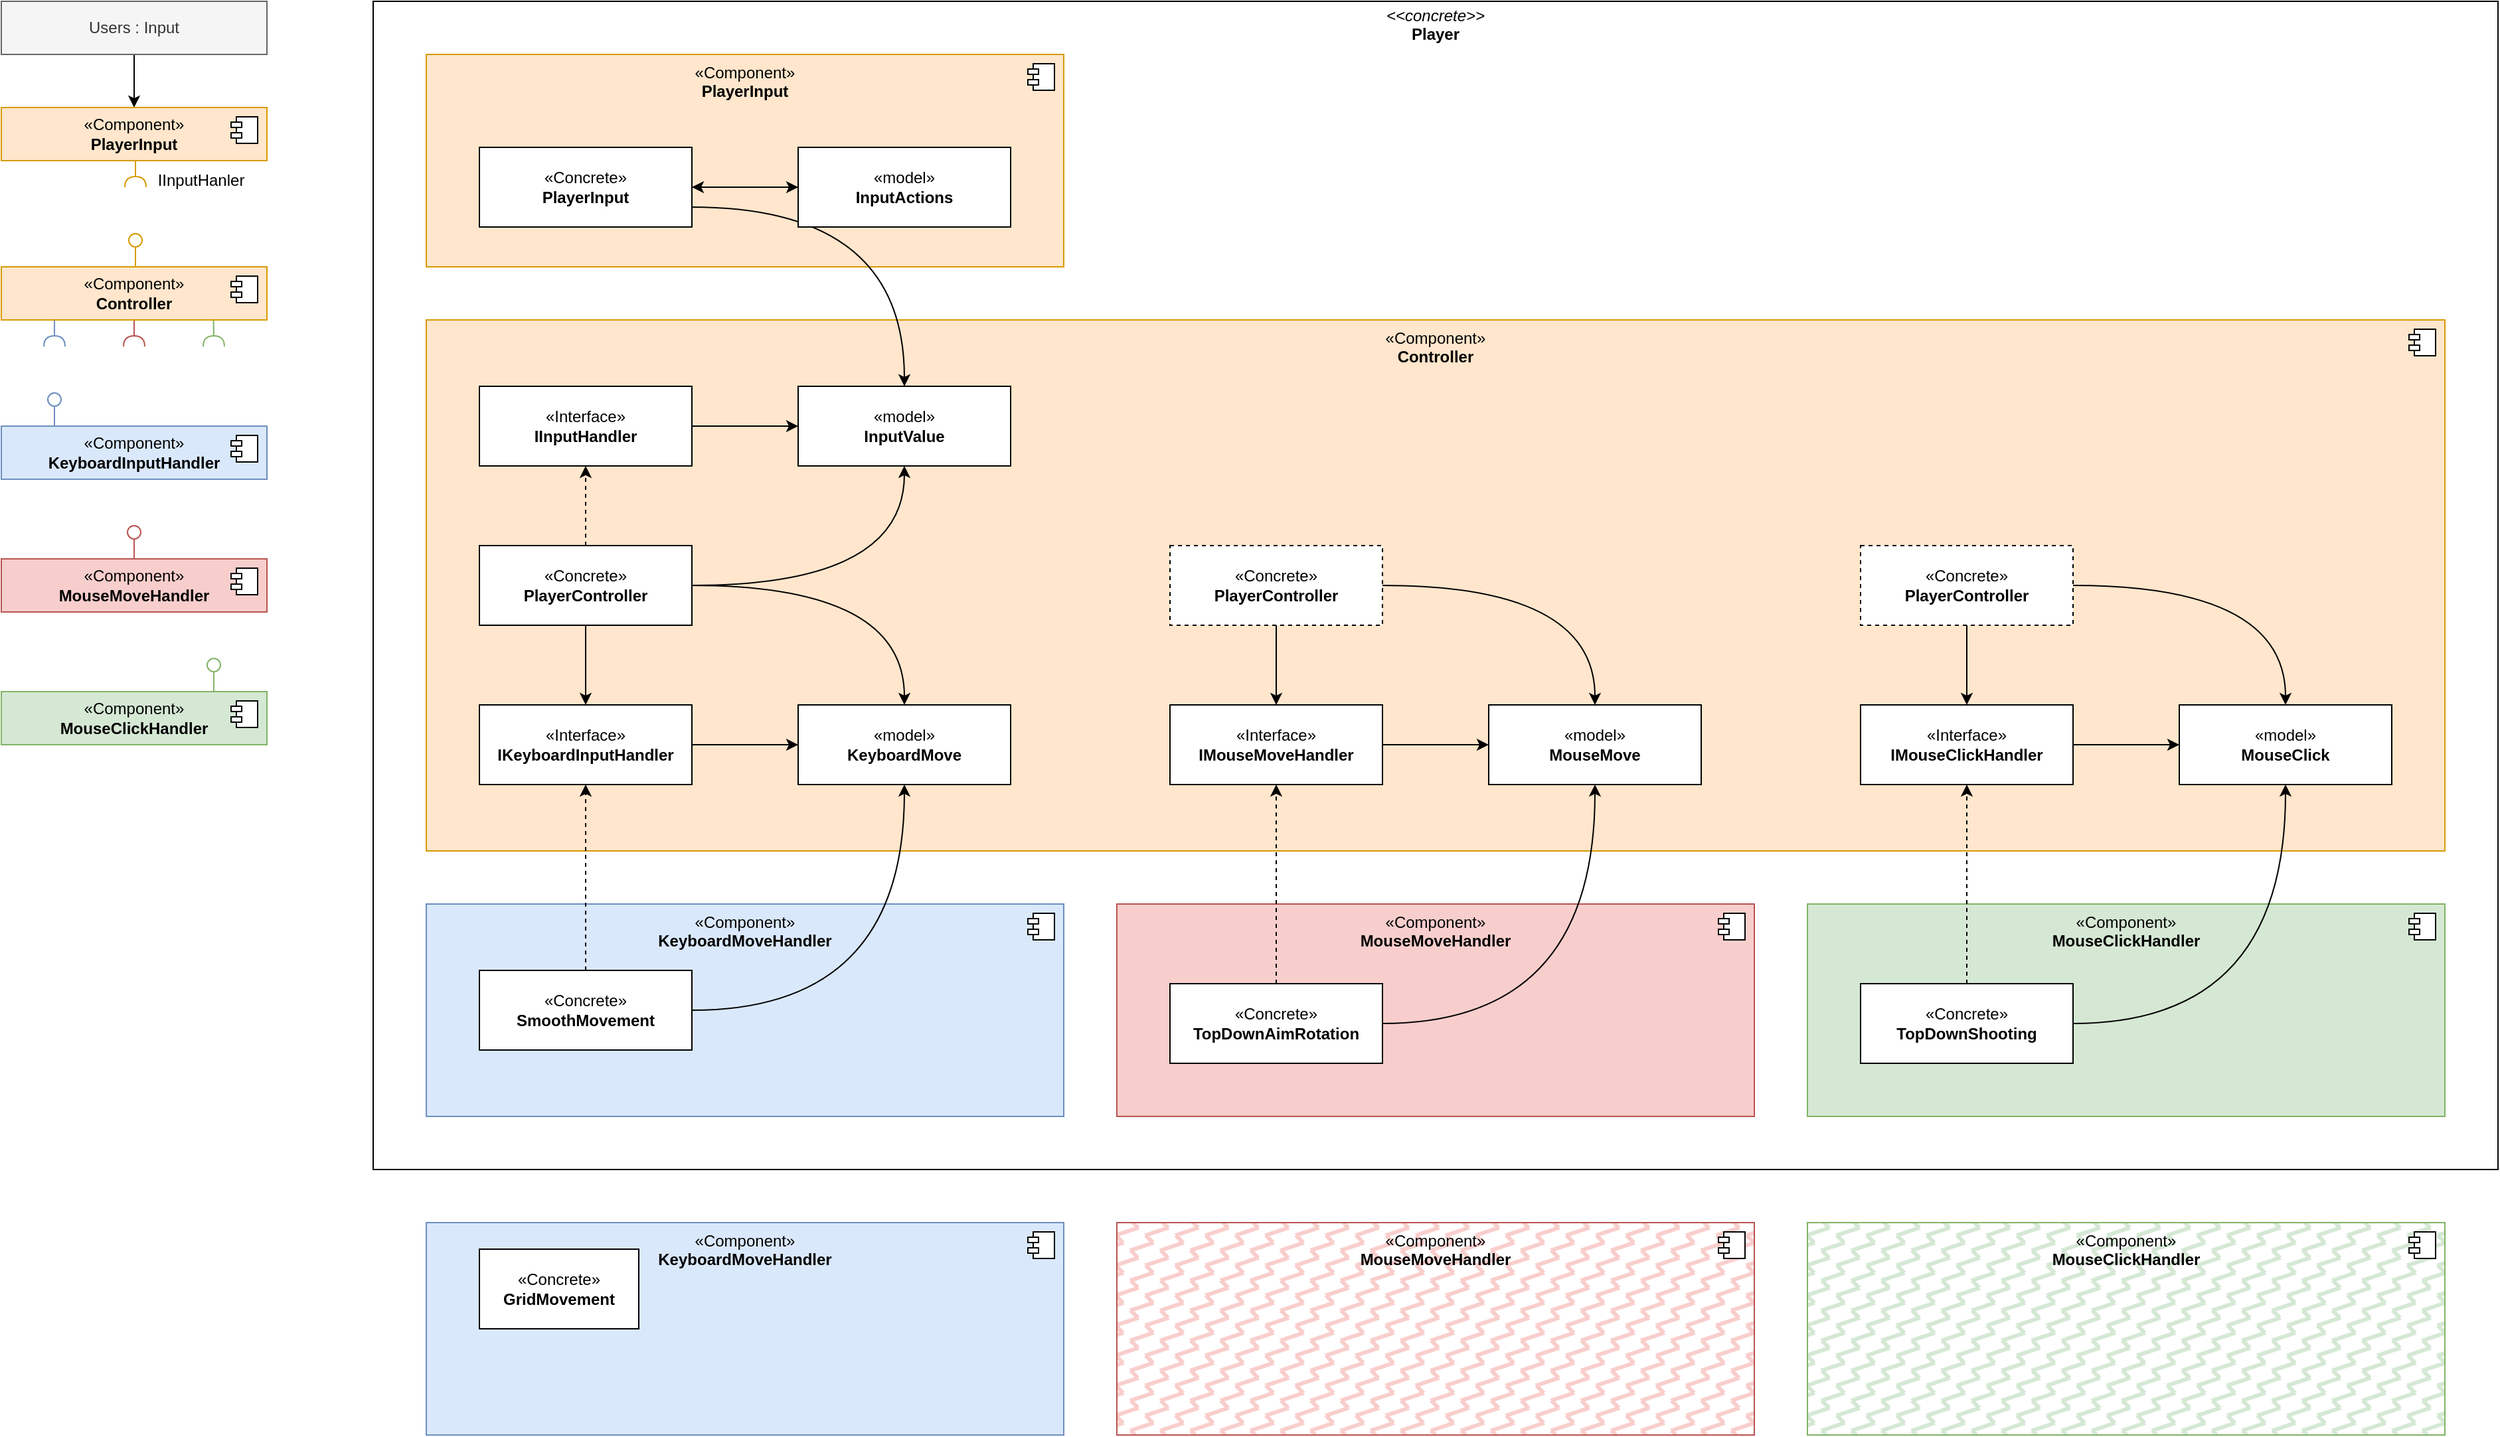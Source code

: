 <mxfile version="21.7.2" type="github">
  <diagram name="페이지-1" id="zbxW8SXZaUEsaQNp13DO">
    <mxGraphModel dx="1580" dy="847" grid="1" gridSize="10" guides="1" tooltips="1" connect="1" arrows="1" fold="1" page="1" pageScale="1" pageWidth="827" pageHeight="1169" math="0" shadow="0">
      <root>
        <mxCell id="0" />
        <mxCell id="1" parent="0" />
        <mxCell id="1lFtdwW7nYMoII0ZGkiB-70" value="&lt;p style=&quot;margin:0px;margin-top:4px;text-align:center;&quot;&gt;&lt;i&gt;&amp;lt;&amp;lt;concrete&amp;gt;&amp;gt;&lt;/i&gt;&lt;br&gt;&lt;b&gt;Player&lt;/b&gt;&lt;/p&gt;&lt;p style=&quot;margin:0px;margin-left:4px;&quot;&gt;&lt;br&gt;&lt;/p&gt;" style="verticalAlign=top;align=left;overflow=fill;fontSize=12;fontFamily=Helvetica;html=1;whiteSpace=wrap;fillStyle=zigzag-line;" parent="1" vertex="1">
          <mxGeometry x="320" y="40" width="1600" height="880" as="geometry" />
        </mxCell>
        <mxCell id="1lFtdwW7nYMoII0ZGkiB-17" style="edgeStyle=orthogonalEdgeStyle;rounded=0;orthogonalLoop=1;jettySize=auto;html=1;exitX=0.5;exitY=1;exitDx=0;exitDy=0;entryX=0.5;entryY=0;entryDx=0;entryDy=0;" parent="1" source="1lFtdwW7nYMoII0ZGkiB-1" edge="1">
          <mxGeometry relative="1" as="geometry">
            <mxPoint x="140" y="120" as="targetPoint" />
          </mxGeometry>
        </mxCell>
        <mxCell id="1lFtdwW7nYMoII0ZGkiB-1" value="Users : Input" style="rounded=0;whiteSpace=wrap;html=1;fillColor=#f5f5f5;fontColor=#333333;strokeColor=#666666;" parent="1" vertex="1">
          <mxGeometry x="40" y="40" width="200" height="40" as="geometry" />
        </mxCell>
        <mxCell id="1lFtdwW7nYMoII0ZGkiB-32" value="" style="rounded=0;orthogonalLoop=1;jettySize=auto;html=1;endArrow=halfCircle;endFill=0;endSize=6;strokeWidth=1;sketch=0;fontSize=12;curved=1;fillColor=#dae8fc;strokeColor=#6c8ebf;" parent="1" edge="1">
          <mxGeometry relative="1" as="geometry">
            <mxPoint x="80" y="280" as="sourcePoint" />
            <mxPoint x="80" y="300" as="targetPoint" />
          </mxGeometry>
        </mxCell>
        <mxCell id="1lFtdwW7nYMoII0ZGkiB-34" value="" style="rounded=0;orthogonalLoop=1;jettySize=auto;html=1;endArrow=halfCircle;endFill=0;endSize=6;strokeWidth=1;sketch=0;fontSize=12;curved=1;exitX=0.5;exitY=1;exitDx=0;exitDy=0;fillColor=#f8cecc;strokeColor=#b85450;" parent="1" edge="1">
          <mxGeometry relative="1" as="geometry">
            <mxPoint x="140" y="280" as="sourcePoint" />
            <mxPoint x="140" y="300" as="targetPoint" />
          </mxGeometry>
        </mxCell>
        <mxCell id="1lFtdwW7nYMoII0ZGkiB-35" value="" style="rounded=0;orthogonalLoop=1;jettySize=auto;html=1;endArrow=halfCircle;endFill=0;endSize=6;strokeWidth=1;sketch=0;fontSize=12;curved=1;exitX=0.799;exitY=0.991;exitDx=0;exitDy=0;exitPerimeter=0;fillColor=#d5e8d4;strokeColor=#82b366;" parent="1" source="1lFtdwW7nYMoII0ZGkiB-78" edge="1">
          <mxGeometry relative="1" as="geometry">
            <mxPoint x="199.8" y="279.64" as="sourcePoint" />
            <mxPoint x="200" y="300" as="targetPoint" />
          </mxGeometry>
        </mxCell>
        <mxCell id="1lFtdwW7nYMoII0ZGkiB-36" value="«Component»&lt;br style=&quot;border-color: var(--border-color);&quot;&gt;&lt;b&gt;KeyboardInputHandler&lt;/b&gt;" style="html=1;dropTarget=0;whiteSpace=wrap;fillColor=#dae8fc;strokeColor=#6c8ebf;" parent="1" vertex="1">
          <mxGeometry x="40" y="360" width="200" height="40" as="geometry" />
        </mxCell>
        <mxCell id="1lFtdwW7nYMoII0ZGkiB-37" value="" style="shape=module;jettyWidth=8;jettyHeight=4;" parent="1lFtdwW7nYMoII0ZGkiB-36" vertex="1">
          <mxGeometry x="1" width="20" height="20" relative="1" as="geometry">
            <mxPoint x="-27" y="7" as="offset" />
          </mxGeometry>
        </mxCell>
        <mxCell id="1lFtdwW7nYMoII0ZGkiB-40" value="" style="ellipse;whiteSpace=wrap;html=1;align=center;aspect=fixed;fillColor=none;strokeColor=none;resizable=0;perimeter=centerPerimeter;rotatable=0;allowArrows=0;points=[];outlineConnect=1;" parent="1" vertex="1">
          <mxGeometry x="110" y="320" width="10" height="10" as="geometry" />
        </mxCell>
        <mxCell id="1lFtdwW7nYMoII0ZGkiB-43" value="" style="rounded=0;orthogonalLoop=1;jettySize=auto;html=1;endArrow=oval;endFill=0;sketch=0;sourcePerimeterSpacing=0;targetPerimeterSpacing=0;endSize=10;exitX=0.2;exitY=0.011;exitDx=0;exitDy=0;exitPerimeter=0;fillColor=#dae8fc;strokeColor=#6c8ebf;" parent="1" source="1lFtdwW7nYMoII0ZGkiB-36" edge="1">
          <mxGeometry relative="1" as="geometry">
            <mxPoint x="210" y="365" as="sourcePoint" />
            <mxPoint x="80" y="340" as="targetPoint" />
          </mxGeometry>
        </mxCell>
        <mxCell id="1lFtdwW7nYMoII0ZGkiB-44" value="" style="ellipse;whiteSpace=wrap;html=1;align=center;aspect=fixed;fillColor=none;strokeColor=none;resizable=0;perimeter=centerPerimeter;rotatable=0;allowArrows=0;points=[];outlineConnect=1;" parent="1" vertex="1">
          <mxGeometry x="225" y="360" width="10" height="10" as="geometry" />
        </mxCell>
        <mxCell id="1lFtdwW7nYMoII0ZGkiB-74" value="«Component»&lt;br&gt;&lt;b&gt;PlayerInput&lt;/b&gt;" style="html=1;dropTarget=0;whiteSpace=wrap;fillColor=#ffe6cc;strokeColor=#d79b00;" parent="1" vertex="1">
          <mxGeometry x="40" y="120" width="200" height="40" as="geometry" />
        </mxCell>
        <mxCell id="1lFtdwW7nYMoII0ZGkiB-75" value="" style="shape=module;jettyWidth=8;jettyHeight=4;" parent="1lFtdwW7nYMoII0ZGkiB-74" vertex="1">
          <mxGeometry x="1" width="20" height="20" relative="1" as="geometry">
            <mxPoint x="-27" y="7" as="offset" />
          </mxGeometry>
        </mxCell>
        <mxCell id="1lFtdwW7nYMoII0ZGkiB-78" value="«Component»&lt;br&gt;&lt;b&gt;Controller&lt;/b&gt;" style="html=1;dropTarget=0;whiteSpace=wrap;fillColor=#ffe6cc;strokeColor=#d79b00;" parent="1" vertex="1">
          <mxGeometry x="40" y="240" width="200" height="40" as="geometry" />
        </mxCell>
        <mxCell id="1lFtdwW7nYMoII0ZGkiB-79" value="" style="shape=module;jettyWidth=8;jettyHeight=4;" parent="1lFtdwW7nYMoII0ZGkiB-78" vertex="1">
          <mxGeometry x="1" width="20" height="20" relative="1" as="geometry">
            <mxPoint x="-27" y="7" as="offset" />
          </mxGeometry>
        </mxCell>
        <mxCell id="1lFtdwW7nYMoII0ZGkiB-83" value="«Component»&lt;br&gt;&lt;b&gt;Controller&lt;br&gt;&lt;/b&gt;" style="html=1;dropTarget=0;whiteSpace=wrap;verticalAlign=top;fillStyle=auto;fillColor=#ffe6cc;strokeColor=#d79b00;" parent="1" vertex="1">
          <mxGeometry x="360" y="280" width="1520" height="400" as="geometry" />
        </mxCell>
        <mxCell id="1lFtdwW7nYMoII0ZGkiB-84" value="" style="shape=module;jettyWidth=8;jettyHeight=4;" parent="1lFtdwW7nYMoII0ZGkiB-83" vertex="1">
          <mxGeometry x="1" width="20" height="20" relative="1" as="geometry">
            <mxPoint x="-27" y="7" as="offset" />
          </mxGeometry>
        </mxCell>
        <mxCell id="1lFtdwW7nYMoII0ZGkiB-139" style="edgeStyle=orthogonalEdgeStyle;orthogonalLoop=1;jettySize=auto;html=1;entryX=0.5;entryY=0;entryDx=0;entryDy=0;curved=1;" parent="1" source="1lFtdwW7nYMoII0ZGkiB-93" target="1lFtdwW7nYMoII0ZGkiB-137" edge="1">
          <mxGeometry relative="1" as="geometry" />
        </mxCell>
        <mxCell id="1lFtdwW7nYMoII0ZGkiB-140" style="edgeStyle=orthogonalEdgeStyle;rounded=0;orthogonalLoop=1;jettySize=auto;html=1;exitX=0.5;exitY=1;exitDx=0;exitDy=0;entryX=0.5;entryY=0;entryDx=0;entryDy=0;" parent="1" source="1lFtdwW7nYMoII0ZGkiB-93" target="1lFtdwW7nYMoII0ZGkiB-138" edge="1">
          <mxGeometry relative="1" as="geometry" />
        </mxCell>
        <mxCell id="1lFtdwW7nYMoII0ZGkiB-93" value="«Concrete»&lt;br&gt;&lt;b&gt;PlayerController&lt;/b&gt;" style="html=1;dropTarget=0;whiteSpace=wrap;verticalAlign=middle;" parent="1" vertex="1">
          <mxGeometry x="400" y="450" width="160" height="60" as="geometry" />
        </mxCell>
        <mxCell id="1lFtdwW7nYMoII0ZGkiB-108" value="" style="rounded=0;orthogonalLoop=1;jettySize=auto;html=1;endArrow=halfCircle;endFill=0;endSize=6;strokeWidth=1;sketch=0;fontSize=12;curved=1;fillColor=#ffe6cc;strokeColor=#d79b00;" parent="1" edge="1">
          <mxGeometry relative="1" as="geometry">
            <mxPoint x="141" y="160" as="sourcePoint" />
            <mxPoint x="141" y="180" as="targetPoint" />
          </mxGeometry>
        </mxCell>
        <mxCell id="1lFtdwW7nYMoII0ZGkiB-109" value="" style="rounded=0;orthogonalLoop=1;jettySize=auto;html=1;endArrow=oval;endFill=0;sketch=0;sourcePerimeterSpacing=0;targetPerimeterSpacing=0;endSize=10;exitX=0.2;exitY=0.011;exitDx=0;exitDy=0;exitPerimeter=0;fillColor=#ffe6cc;strokeColor=#d79b00;" parent="1" edge="1">
          <mxGeometry relative="1" as="geometry">
            <mxPoint x="141" y="240" as="sourcePoint" />
            <mxPoint x="141" y="220" as="targetPoint" />
          </mxGeometry>
        </mxCell>
        <mxCell id="1lFtdwW7nYMoII0ZGkiB-112" value="«Component»&lt;br style=&quot;border-color: var(--border-color);&quot;&gt;&lt;b&gt;MouseMoveHandler&lt;/b&gt;" style="html=1;dropTarget=0;whiteSpace=wrap;fillColor=#f8cecc;strokeColor=#b85450;" parent="1" vertex="1">
          <mxGeometry x="40" y="460" width="200" height="40" as="geometry" />
        </mxCell>
        <mxCell id="1lFtdwW7nYMoII0ZGkiB-113" value="" style="shape=module;jettyWidth=8;jettyHeight=4;" parent="1lFtdwW7nYMoII0ZGkiB-112" vertex="1">
          <mxGeometry x="1" width="20" height="20" relative="1" as="geometry">
            <mxPoint x="-27" y="7" as="offset" />
          </mxGeometry>
        </mxCell>
        <mxCell id="1lFtdwW7nYMoII0ZGkiB-114" value="" style="rounded=0;orthogonalLoop=1;jettySize=auto;html=1;endArrow=oval;endFill=0;sketch=0;sourcePerimeterSpacing=0;targetPerimeterSpacing=0;endSize=10;exitX=0.5;exitY=0;exitDx=0;exitDy=0;fillColor=#f8cecc;strokeColor=#b85450;" parent="1" source="1lFtdwW7nYMoII0ZGkiB-112" edge="1">
          <mxGeometry relative="1" as="geometry">
            <mxPoint x="210" y="465" as="sourcePoint" />
            <mxPoint x="140" y="440" as="targetPoint" />
          </mxGeometry>
        </mxCell>
        <mxCell id="1lFtdwW7nYMoII0ZGkiB-115" value="" style="ellipse;whiteSpace=wrap;html=1;align=center;aspect=fixed;fillColor=none;strokeColor=none;resizable=0;perimeter=centerPerimeter;rotatable=0;allowArrows=0;points=[];outlineConnect=1;" parent="1" vertex="1">
          <mxGeometry x="225" y="460" width="10" height="10" as="geometry" />
        </mxCell>
        <mxCell id="1lFtdwW7nYMoII0ZGkiB-118" value="" style="rounded=0;orthogonalLoop=1;jettySize=auto;html=1;endArrow=oval;endFill=0;sketch=0;sourcePerimeterSpacing=0;targetPerimeterSpacing=0;endSize=10;fillColor=#d5e8d4;strokeColor=#82b366;exitX=0.8;exitY=0;exitDx=0;exitDy=0;exitPerimeter=0;" parent="1" source="1lFtdwW7nYMoII0ZGkiB-119" edge="1">
          <mxGeometry relative="1" as="geometry">
            <mxPoint x="230" y="540" as="sourcePoint" />
            <mxPoint x="200" y="540" as="targetPoint" />
          </mxGeometry>
        </mxCell>
        <mxCell id="1lFtdwW7nYMoII0ZGkiB-119" value="«Component»&lt;br style=&quot;border-color: var(--border-color);&quot;&gt;&lt;b&gt;MouseClickHandler&lt;/b&gt;" style="html=1;dropTarget=0;whiteSpace=wrap;fillColor=#d5e8d4;strokeColor=#82b366;" parent="1" vertex="1">
          <mxGeometry x="40" y="560" width="200" height="40" as="geometry" />
        </mxCell>
        <mxCell id="1lFtdwW7nYMoII0ZGkiB-120" value="" style="shape=module;jettyWidth=8;jettyHeight=4;" parent="1lFtdwW7nYMoII0ZGkiB-119" vertex="1">
          <mxGeometry x="1" width="20" height="20" relative="1" as="geometry">
            <mxPoint x="-27" y="7" as="offset" />
          </mxGeometry>
        </mxCell>
        <mxCell id="1lFtdwW7nYMoII0ZGkiB-122" style="edgeStyle=orthogonalEdgeStyle;rounded=0;orthogonalLoop=1;jettySize=auto;html=1;entryX=0.5;entryY=1;entryDx=0;entryDy=0;dashed=1;" parent="1" source="1lFtdwW7nYMoII0ZGkiB-93" target="1lFtdwW7nYMoII0ZGkiB-100" edge="1">
          <mxGeometry relative="1" as="geometry" />
        </mxCell>
        <mxCell id="1lFtdwW7nYMoII0ZGkiB-123" style="edgeStyle=orthogonalEdgeStyle;orthogonalLoop=1;jettySize=auto;html=1;entryX=0.5;entryY=1;entryDx=0;entryDy=0;curved=1;" parent="1" source="1lFtdwW7nYMoII0ZGkiB-93" target="1lFtdwW7nYMoII0ZGkiB-102" edge="1">
          <mxGeometry relative="1" as="geometry" />
        </mxCell>
        <mxCell id="1lFtdwW7nYMoII0ZGkiB-33" value="" style="ellipse;whiteSpace=wrap;html=1;align=center;aspect=fixed;fillColor=none;strokeColor=none;resizable=0;perimeter=centerPerimeter;rotatable=0;allowArrows=0;points=[];outlineConnect=1;" parent="1" vertex="1">
          <mxGeometry x="400" y="210" width="10" height="10" as="geometry" />
        </mxCell>
        <mxCell id="1lFtdwW7nYMoII0ZGkiB-81" value="«Component»&lt;br&gt;&lt;b&gt;PlayerInput&lt;/b&gt;" style="html=1;dropTarget=0;whiteSpace=wrap;verticalAlign=top;fillStyle=auto;fillColor=#ffe6cc;strokeColor=#d79b00;container=0;" parent="1" vertex="1">
          <mxGeometry x="360" y="80" width="480" height="160" as="geometry" />
        </mxCell>
        <mxCell id="1lFtdwW7nYMoII0ZGkiB-136" style="edgeStyle=orthogonalEdgeStyle;orthogonalLoop=1;jettySize=auto;html=1;entryX=0.5;entryY=0;entryDx=0;entryDy=0;exitX=1;exitY=0.75;exitDx=0;exitDy=0;curved=1;" parent="1" source="1lFtdwW7nYMoII0ZGkiB-91" target="1lFtdwW7nYMoII0ZGkiB-102" edge="1">
          <mxGeometry relative="1" as="geometry" />
        </mxCell>
        <mxCell id="1lFtdwW7nYMoII0ZGkiB-91" value="«Concrete»&lt;br&gt;&lt;b&gt;PlayerInput&lt;/b&gt;" style="html=1;dropTarget=0;whiteSpace=wrap;verticalAlign=middle;" parent="1" vertex="1">
          <mxGeometry x="400" y="150" width="160" height="60" as="geometry" />
        </mxCell>
        <mxCell id="1lFtdwW7nYMoII0ZGkiB-133" style="edgeStyle=orthogonalEdgeStyle;rounded=0;orthogonalLoop=1;jettySize=auto;html=1;entryX=1;entryY=0.5;entryDx=0;entryDy=0;" parent="1" source="1lFtdwW7nYMoII0ZGkiB-94" target="1lFtdwW7nYMoII0ZGkiB-91" edge="1">
          <mxGeometry relative="1" as="geometry">
            <mxPoint x="520" y="180" as="targetPoint" />
          </mxGeometry>
        </mxCell>
        <mxCell id="1lFtdwW7nYMoII0ZGkiB-94" value="«model»&lt;br&gt;&lt;b&gt;InputActions&lt;/b&gt;" style="html=1;dropTarget=0;whiteSpace=wrap;verticalAlign=middle;" parent="1" vertex="1">
          <mxGeometry x="640" y="150" width="160" height="60" as="geometry" />
        </mxCell>
        <mxCell id="1lFtdwW7nYMoII0ZGkiB-96" style="rounded=0;orthogonalLoop=1;jettySize=auto;html=1;entryX=0;entryY=0.5;entryDx=0;entryDy=0;" parent="1" source="1lFtdwW7nYMoII0ZGkiB-91" target="1lFtdwW7nYMoII0ZGkiB-94" edge="1">
          <mxGeometry relative="1" as="geometry" />
        </mxCell>
        <mxCell id="1lFtdwW7nYMoII0ZGkiB-100" value="«Interface»&lt;br&gt;&lt;b&gt;IInputHandler&lt;/b&gt;" style="html=1;dropTarget=0;whiteSpace=wrap;verticalAlign=middle;" parent="1" vertex="1">
          <mxGeometry x="400" y="330" width="160" height="60" as="geometry" />
        </mxCell>
        <mxCell id="1lFtdwW7nYMoII0ZGkiB-102" value="«model»&lt;br&gt;&lt;b&gt;InputValue&lt;/b&gt;" style="html=1;dropTarget=0;whiteSpace=wrap;verticalAlign=middle;" parent="1" vertex="1">
          <mxGeometry x="640" y="330" width="160" height="60" as="geometry" />
        </mxCell>
        <mxCell id="1lFtdwW7nYMoII0ZGkiB-105" style="edgeStyle=orthogonalEdgeStyle;rounded=0;orthogonalLoop=1;jettySize=auto;html=1;entryX=0;entryY=0.5;entryDx=0;entryDy=0;" parent="1" source="1lFtdwW7nYMoII0ZGkiB-100" target="1lFtdwW7nYMoII0ZGkiB-102" edge="1">
          <mxGeometry relative="1" as="geometry" />
        </mxCell>
        <mxCell id="1lFtdwW7nYMoII0ZGkiB-82" value="" style="shape=module;jettyWidth=8;jettyHeight=4;" parent="1" vertex="1">
          <mxGeometry x="813" y="87" width="20" height="20" as="geometry">
            <mxPoint x="-27" y="7" as="offset" />
          </mxGeometry>
        </mxCell>
        <mxCell id="1lFtdwW7nYMoII0ZGkiB-137" value="«model»&lt;br&gt;&lt;b&gt;KeyboardMove&lt;/b&gt;" style="html=1;dropTarget=0;whiteSpace=wrap;verticalAlign=middle;" parent="1" vertex="1">
          <mxGeometry x="640" y="570" width="160" height="60" as="geometry" />
        </mxCell>
        <mxCell id="1lFtdwW7nYMoII0ZGkiB-141" style="edgeStyle=orthogonalEdgeStyle;rounded=0;orthogonalLoop=1;jettySize=auto;html=1;exitX=1;exitY=0.5;exitDx=0;exitDy=0;" parent="1" source="1lFtdwW7nYMoII0ZGkiB-138" target="1lFtdwW7nYMoII0ZGkiB-137" edge="1">
          <mxGeometry relative="1" as="geometry" />
        </mxCell>
        <mxCell id="1lFtdwW7nYMoII0ZGkiB-138" value="«Interface»&lt;br&gt;&lt;b&gt;IKeyboardInputHandler&lt;br&gt;&lt;/b&gt;" style="html=1;dropTarget=0;whiteSpace=wrap;verticalAlign=middle;" parent="1" vertex="1">
          <mxGeometry x="400" y="570" width="160" height="60" as="geometry" />
        </mxCell>
        <mxCell id="1lFtdwW7nYMoII0ZGkiB-142" value="«Component»&lt;br style=&quot;border-color: var(--border-color);&quot;&gt;&lt;b&gt;KeyboardMoveHandler&lt;/b&gt;" style="html=1;dropTarget=0;whiteSpace=wrap;verticalAlign=top;fillStyle=auto;fillColor=#dae8fc;strokeColor=#6c8ebf;" parent="1" vertex="1">
          <mxGeometry x="360" y="720" width="480" height="160" as="geometry" />
        </mxCell>
        <mxCell id="1lFtdwW7nYMoII0ZGkiB-143" value="" style="shape=module;jettyWidth=8;jettyHeight=4;" parent="1lFtdwW7nYMoII0ZGkiB-142" vertex="1">
          <mxGeometry x="1" width="20" height="20" relative="1" as="geometry">
            <mxPoint x="-27" y="7" as="offset" />
          </mxGeometry>
        </mxCell>
        <mxCell id="1lFtdwW7nYMoII0ZGkiB-145" style="edgeStyle=orthogonalEdgeStyle;rounded=0;orthogonalLoop=1;jettySize=auto;html=1;exitX=0.5;exitY=0;exitDx=0;exitDy=0;dashed=1;" parent="1" source="1lFtdwW7nYMoII0ZGkiB-144" target="1lFtdwW7nYMoII0ZGkiB-138" edge="1">
          <mxGeometry relative="1" as="geometry" />
        </mxCell>
        <mxCell id="1lFtdwW7nYMoII0ZGkiB-146" style="edgeStyle=orthogonalEdgeStyle;orthogonalLoop=1;jettySize=auto;html=1;exitX=1;exitY=0.5;exitDx=0;exitDy=0;curved=1;" parent="1" source="1lFtdwW7nYMoII0ZGkiB-144" target="1lFtdwW7nYMoII0ZGkiB-137" edge="1">
          <mxGeometry relative="1" as="geometry" />
        </mxCell>
        <mxCell id="1lFtdwW7nYMoII0ZGkiB-144" value="«Concrete»&lt;br&gt;&lt;b&gt;SmoothMovement&lt;/b&gt;" style="html=1;dropTarget=0;whiteSpace=wrap;verticalAlign=middle;" parent="1" vertex="1">
          <mxGeometry x="400" y="770" width="160" height="60" as="geometry" />
        </mxCell>
        <mxCell id="1lFtdwW7nYMoII0ZGkiB-147" value="«Component»&lt;br style=&quot;border-color: var(--border-color);&quot;&gt;&lt;b&gt;KeyboardMoveHandler&lt;/b&gt;" style="html=1;dropTarget=0;whiteSpace=wrap;verticalAlign=top;fillStyle=auto;fillColor=#dae8fc;strokeColor=#6c8ebf;" parent="1" vertex="1">
          <mxGeometry x="360" y="960" width="480" height="160" as="geometry" />
        </mxCell>
        <mxCell id="1lFtdwW7nYMoII0ZGkiB-148" value="" style="shape=module;jettyWidth=8;jettyHeight=4;" parent="1lFtdwW7nYMoII0ZGkiB-147" vertex="1">
          <mxGeometry x="1" width="20" height="20" relative="1" as="geometry">
            <mxPoint x="-27" y="7" as="offset" />
          </mxGeometry>
        </mxCell>
        <mxCell id="1lFtdwW7nYMoII0ZGkiB-149" value="«Concrete»&lt;br&gt;&lt;b&gt;GridMovement&lt;/b&gt;" style="html=1;dropTarget=0;whiteSpace=wrap;verticalAlign=middle;" parent="1" vertex="1">
          <mxGeometry x="400" y="980" width="120" height="60" as="geometry" />
        </mxCell>
        <mxCell id="1lFtdwW7nYMoII0ZGkiB-150" value="«Component»&lt;br style=&quot;border-color: var(--border-color);&quot;&gt;&lt;b&gt;MouseMoveHandler&lt;/b&gt;" style="html=1;dropTarget=0;whiteSpace=wrap;verticalAlign=top;fillStyle=auto;fillColor=#f8cecc;strokeColor=#b85450;" parent="1" vertex="1">
          <mxGeometry x="880" y="720" width="480" height="160" as="geometry" />
        </mxCell>
        <mxCell id="1lFtdwW7nYMoII0ZGkiB-151" value="" style="shape=module;jettyWidth=8;jettyHeight=4;" parent="1lFtdwW7nYMoII0ZGkiB-150" vertex="1">
          <mxGeometry x="1" width="20" height="20" relative="1" as="geometry">
            <mxPoint x="-27" y="7" as="offset" />
          </mxGeometry>
        </mxCell>
        <mxCell id="1lFtdwW7nYMoII0ZGkiB-152" value="«Component»&lt;br style=&quot;border-color: var(--border-color);&quot;&gt;&lt;b&gt;MouseClickHandler&lt;br&gt;&lt;/b&gt;" style="html=1;dropTarget=0;whiteSpace=wrap;verticalAlign=top;fillStyle=auto;fillColor=#d5e8d4;strokeColor=#82b366;" parent="1" vertex="1">
          <mxGeometry x="1400" y="720" width="480" height="160" as="geometry" />
        </mxCell>
        <mxCell id="1lFtdwW7nYMoII0ZGkiB-153" value="" style="shape=module;jettyWidth=8;jettyHeight=4;" parent="1lFtdwW7nYMoII0ZGkiB-152" vertex="1">
          <mxGeometry x="1" width="20" height="20" relative="1" as="geometry">
            <mxPoint x="-27" y="7" as="offset" />
          </mxGeometry>
        </mxCell>
        <mxCell id="1WuVOnrrcyGIG8zz4NqY-1" style="edgeStyle=orthogonalEdgeStyle;rounded=0;orthogonalLoop=1;jettySize=auto;html=1;exitX=1;exitY=0.5;exitDx=0;exitDy=0;entryX=0;entryY=0.5;entryDx=0;entryDy=0;" parent="1" source="1lFtdwW7nYMoII0ZGkiB-155" target="1lFtdwW7nYMoII0ZGkiB-156" edge="1">
          <mxGeometry relative="1" as="geometry" />
        </mxCell>
        <mxCell id="1lFtdwW7nYMoII0ZGkiB-155" value="«Interface»&lt;br&gt;&lt;b&gt;IMouseMoveHandler&lt;br&gt;&lt;/b&gt;" style="html=1;dropTarget=0;whiteSpace=wrap;verticalAlign=middle;" parent="1" vertex="1">
          <mxGeometry x="920" y="570" width="160" height="60" as="geometry" />
        </mxCell>
        <mxCell id="1lFtdwW7nYMoII0ZGkiB-156" value="«model»&lt;br&gt;&lt;b&gt;MouseMove&lt;/b&gt;" style="html=1;dropTarget=0;whiteSpace=wrap;verticalAlign=middle;" parent="1" vertex="1">
          <mxGeometry x="1160" y="570" width="160" height="60" as="geometry" />
        </mxCell>
        <mxCell id="1lFtdwW7nYMoII0ZGkiB-193" style="edgeStyle=orthogonalEdgeStyle;rounded=0;orthogonalLoop=1;jettySize=auto;html=1;entryX=0.5;entryY=0;entryDx=0;entryDy=0;" parent="1" source="1lFtdwW7nYMoII0ZGkiB-165" target="1lFtdwW7nYMoII0ZGkiB-155" edge="1">
          <mxGeometry relative="1" as="geometry" />
        </mxCell>
        <mxCell id="1lFtdwW7nYMoII0ZGkiB-195" style="edgeStyle=orthogonalEdgeStyle;orthogonalLoop=1;jettySize=auto;html=1;exitX=1;exitY=0.5;exitDx=0;exitDy=0;entryX=0.5;entryY=0;entryDx=0;entryDy=0;curved=1;" parent="1" source="1lFtdwW7nYMoII0ZGkiB-165" target="1lFtdwW7nYMoII0ZGkiB-156" edge="1">
          <mxGeometry relative="1" as="geometry" />
        </mxCell>
        <mxCell id="1lFtdwW7nYMoII0ZGkiB-165" value="«Concrete»&lt;br&gt;&lt;b&gt;PlayerController&lt;/b&gt;" style="html=1;dropTarget=0;whiteSpace=wrap;verticalAlign=middle;gradientColor=none;dashed=1;" parent="1" vertex="1">
          <mxGeometry x="920" y="450" width="160" height="60" as="geometry" />
        </mxCell>
        <mxCell id="1lFtdwW7nYMoII0ZGkiB-196" style="edgeStyle=orthogonalEdgeStyle;rounded=0;orthogonalLoop=1;jettySize=auto;html=1;exitX=0.5;exitY=1;exitDx=0;exitDy=0;entryX=0.5;entryY=0;entryDx=0;entryDy=0;" parent="1" source="1lFtdwW7nYMoII0ZGkiB-167" target="1lFtdwW7nYMoII0ZGkiB-169" edge="1">
          <mxGeometry relative="1" as="geometry" />
        </mxCell>
        <mxCell id="1lFtdwW7nYMoII0ZGkiB-197" style="edgeStyle=orthogonalEdgeStyle;orthogonalLoop=1;jettySize=auto;html=1;exitX=1;exitY=0.5;exitDx=0;exitDy=0;entryX=0.5;entryY=0;entryDx=0;entryDy=0;curved=1;" parent="1" source="1lFtdwW7nYMoII0ZGkiB-167" target="1lFtdwW7nYMoII0ZGkiB-168" edge="1">
          <mxGeometry relative="1" as="geometry" />
        </mxCell>
        <mxCell id="1lFtdwW7nYMoII0ZGkiB-167" value="«Concrete»&lt;br&gt;&lt;b&gt;PlayerController&lt;/b&gt;" style="html=1;dropTarget=0;whiteSpace=wrap;verticalAlign=middle;dashed=1;" parent="1" vertex="1">
          <mxGeometry x="1440" y="450" width="160" height="60" as="geometry" />
        </mxCell>
        <mxCell id="1lFtdwW7nYMoII0ZGkiB-168" value="«model»&lt;br&gt;&lt;b&gt;MouseClick&lt;/b&gt;" style="html=1;dropTarget=0;whiteSpace=wrap;verticalAlign=middle;" parent="1" vertex="1">
          <mxGeometry x="1680" y="570" width="160" height="60" as="geometry" />
        </mxCell>
        <mxCell id="1WuVOnrrcyGIG8zz4NqY-3" style="edgeStyle=orthogonalEdgeStyle;rounded=0;orthogonalLoop=1;jettySize=auto;html=1;exitX=1;exitY=0.5;exitDx=0;exitDy=0;entryX=0;entryY=0.5;entryDx=0;entryDy=0;" parent="1" source="1lFtdwW7nYMoII0ZGkiB-169" target="1lFtdwW7nYMoII0ZGkiB-168" edge="1">
          <mxGeometry relative="1" as="geometry" />
        </mxCell>
        <mxCell id="1lFtdwW7nYMoII0ZGkiB-169" value="«Interface»&lt;br&gt;&lt;b&gt;IMouseClickHandler&lt;br&gt;&lt;/b&gt;" style="html=1;dropTarget=0;whiteSpace=wrap;verticalAlign=middle;" parent="1" vertex="1">
          <mxGeometry x="1440" y="570" width="160" height="60" as="geometry" />
        </mxCell>
        <mxCell id="1lFtdwW7nYMoII0ZGkiB-176" value="«Component»&lt;br style=&quot;border-color: var(--border-color);&quot;&gt;&lt;b&gt;MouseMoveHandler&lt;/b&gt;" style="html=1;dropTarget=0;whiteSpace=wrap;verticalAlign=top;fillStyle=zigzag-line;fillColor=#f8cecc;strokeColor=#b85450;" parent="1" vertex="1">
          <mxGeometry x="880" y="960" width="480" height="160" as="geometry" />
        </mxCell>
        <mxCell id="1lFtdwW7nYMoII0ZGkiB-177" value="" style="shape=module;jettyWidth=8;jettyHeight=4;" parent="1lFtdwW7nYMoII0ZGkiB-176" vertex="1">
          <mxGeometry x="1" width="20" height="20" relative="1" as="geometry">
            <mxPoint x="-27" y="7" as="offset" />
          </mxGeometry>
        </mxCell>
        <mxCell id="1lFtdwW7nYMoII0ZGkiB-178" value="«Component»&lt;br style=&quot;border-color: var(--border-color);&quot;&gt;&lt;b&gt;MouseClickHandler&lt;br&gt;&lt;/b&gt;" style="html=1;dropTarget=0;whiteSpace=wrap;verticalAlign=top;fillStyle=zigzag-line;fillColor=#d5e8d4;strokeColor=#82b366;" parent="1" vertex="1">
          <mxGeometry x="1400" y="960" width="480" height="160" as="geometry" />
        </mxCell>
        <mxCell id="1lFtdwW7nYMoII0ZGkiB-179" value="" style="shape=module;jettyWidth=8;jettyHeight=4;" parent="1lFtdwW7nYMoII0ZGkiB-178" vertex="1">
          <mxGeometry x="1" width="20" height="20" relative="1" as="geometry">
            <mxPoint x="-27" y="7" as="offset" />
          </mxGeometry>
        </mxCell>
        <mxCell id="1lFtdwW7nYMoII0ZGkiB-181" style="edgeStyle=orthogonalEdgeStyle;rounded=0;orthogonalLoop=1;jettySize=auto;html=1;entryX=0.5;entryY=1;entryDx=0;entryDy=0;dashed=1;" parent="1" source="1lFtdwW7nYMoII0ZGkiB-180" target="1lFtdwW7nYMoII0ZGkiB-155" edge="1">
          <mxGeometry relative="1" as="geometry" />
        </mxCell>
        <mxCell id="1lFtdwW7nYMoII0ZGkiB-182" style="edgeStyle=orthogonalEdgeStyle;orthogonalLoop=1;jettySize=auto;html=1;exitX=1;exitY=0.5;exitDx=0;exitDy=0;entryX=0.5;entryY=1;entryDx=0;entryDy=0;curved=1;" parent="1" source="1lFtdwW7nYMoII0ZGkiB-180" target="1lFtdwW7nYMoII0ZGkiB-156" edge="1">
          <mxGeometry relative="1" as="geometry" />
        </mxCell>
        <mxCell id="1lFtdwW7nYMoII0ZGkiB-180" value="«Concrete»&lt;br&gt;&lt;b&gt;TopDownAimRotation&lt;/b&gt;" style="html=1;dropTarget=0;whiteSpace=wrap;verticalAlign=middle;" parent="1" vertex="1">
          <mxGeometry x="920" y="780" width="160" height="60" as="geometry" />
        </mxCell>
        <mxCell id="1lFtdwW7nYMoII0ZGkiB-184" style="edgeStyle=orthogonalEdgeStyle;rounded=0;orthogonalLoop=1;jettySize=auto;html=1;entryX=0.5;entryY=1;entryDx=0;entryDy=0;dashed=1;" parent="1" source="1lFtdwW7nYMoII0ZGkiB-183" target="1lFtdwW7nYMoII0ZGkiB-169" edge="1">
          <mxGeometry relative="1" as="geometry" />
        </mxCell>
        <mxCell id="1lFtdwW7nYMoII0ZGkiB-185" style="edgeStyle=orthogonalEdgeStyle;orthogonalLoop=1;jettySize=auto;html=1;exitX=1;exitY=0.5;exitDx=0;exitDy=0;curved=1;" parent="1" source="1lFtdwW7nYMoII0ZGkiB-183" target="1lFtdwW7nYMoII0ZGkiB-168" edge="1">
          <mxGeometry relative="1" as="geometry" />
        </mxCell>
        <mxCell id="1lFtdwW7nYMoII0ZGkiB-183" value="«Concrete»&lt;br&gt;&lt;b&gt;TopDownShooting&lt;/b&gt;" style="html=1;dropTarget=0;whiteSpace=wrap;verticalAlign=middle;" parent="1" vertex="1">
          <mxGeometry x="1440" y="780" width="160" height="60" as="geometry" />
        </mxCell>
        <mxCell id="1lFtdwW7nYMoII0ZGkiB-192" value="IInputHanler" style="text;html=1;align=center;verticalAlign=middle;resizable=0;points=[];autosize=1;strokeColor=none;fillColor=none;" parent="1" vertex="1">
          <mxGeometry x="145" y="160" width="90" height="30" as="geometry" />
        </mxCell>
      </root>
    </mxGraphModel>
  </diagram>
</mxfile>

